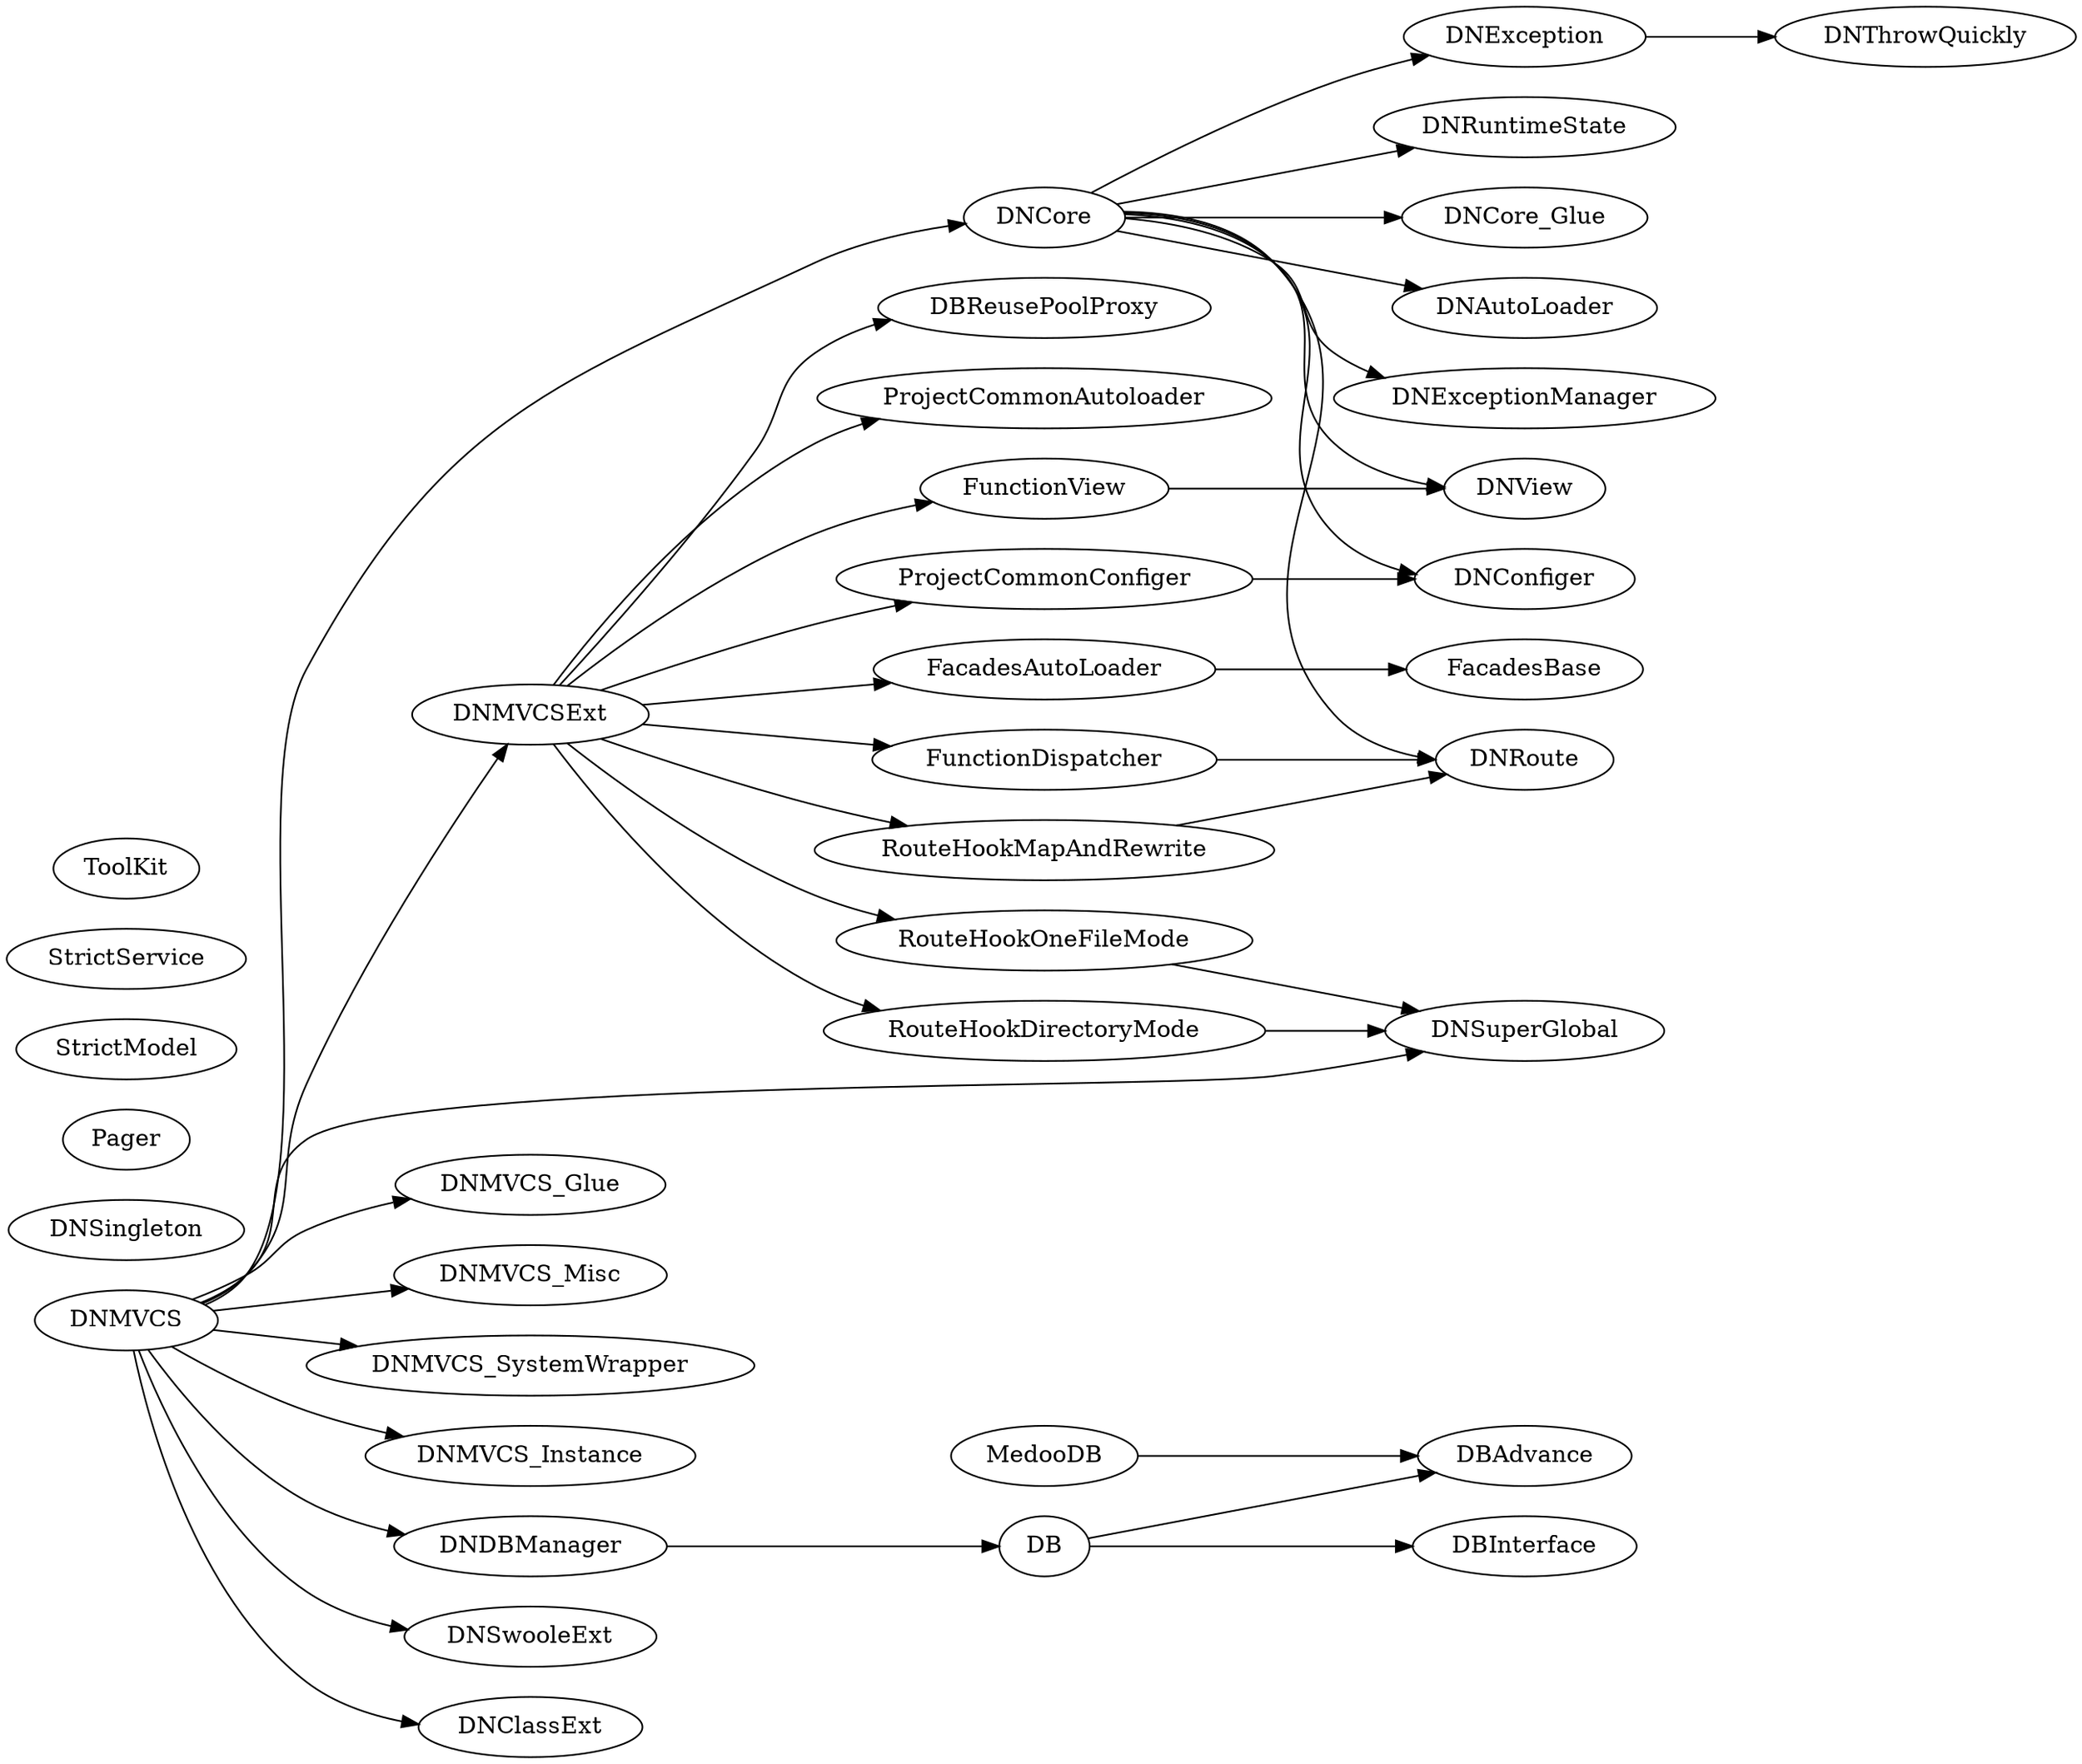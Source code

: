 digraph G{
/* This is a graphviz file */
graph [rankdir = "LR"];

		
DNException -> DNThrowQuickly ;
DNCore -> DNRuntimeState;
DNCore -> DNCore_Glue;
DNCore -> DNAutoLoader;
DNCore -> DNException;
DNCore -> DNExceptionManager;
DNCore -> DNView;
DNCore -> DNConfiger;
DNCore -> DNRoute;

DNMVCS -> DNCore;
DNMVCS -> DNMVCS_Glue;
DNMVCS -> DNMVCS_Misc;
DNMVCS -> DNMVCS_SystemWrapper;
DNMVCS -> DNMVCS_Instance;
DNMVCS -> DNDBManager;
DNMVCS -> DNSwooleExt;
DNMVCS -> DNMVCSExt;
DNMVCS -> DNSuperGlobal;
DNMVCS -> DNClassExt;


DNDBManager ->DB;
DB -> DBAdvance;
DB -> DBInterface;
MedooDB -> DBAdvance;


RouteHookMapAndRewrite -> DNRoute ;
RouteHookOneFileMode -> DNSuperGlobal;
RouteHookDirectoryMode -> DNSuperGlobal;
FacadesAutoLoader -> FacadesBase ;
FunctionDispatcher -> DNRoute;
FunctionView -> DNView;

DNMVCSExt-> FacadesAutoLoader;

DNMVCSExt-> RouteHookMapAndRewrite;
DNMVCSExt-> RouteHookOneFileMode;
DNMVCSExt-> RouteHookDirectoryMode;
DNMVCSExt-> DBReusePoolProxy;
DNMVCSExt-> FunctionDispatcher;
DNMVCSExt-> FunctionView;
DNMVCSExt-> ProjectCommonAutoloader;
DNMVCSExt-> ProjectCommonConfiger;

ProjectCommonConfiger -> DNConfiger  ;

DNSingleton;
Pager;
StrictModel;
StrictService;
ToolKit;

}
